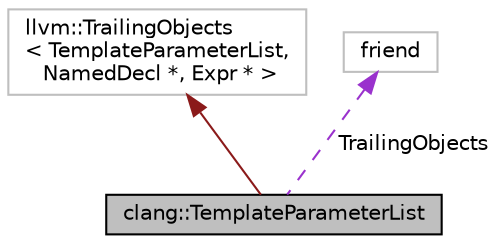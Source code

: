 digraph "clang::TemplateParameterList"
{
 // LATEX_PDF_SIZE
  bgcolor="transparent";
  edge [fontname="Helvetica",fontsize="10",labelfontname="Helvetica",labelfontsize="10"];
  node [fontname="Helvetica",fontsize="10",shape=record];
  Node1 [label="clang::TemplateParameterList",height=0.2,width=0.4,color="black", fillcolor="grey75", style="filled", fontcolor="black",tooltip="Stores a list of template parameters for a TemplateDecl and its derived classes."];
  Node2 -> Node1 [dir="back",color="firebrick4",fontsize="10",style="solid",fontname="Helvetica"];
  Node2 [label="llvm::TrailingObjects\l\< TemplateParameterList,\l NamedDecl *, Expr * \>",height=0.2,width=0.4,color="grey75",tooltip=" "];
  Node3 -> Node1 [dir="back",color="darkorchid3",fontsize="10",style="dashed",label=" TrailingObjects" ,fontname="Helvetica"];
  Node3 [label="friend",height=0.2,width=0.4,color="grey75",tooltip=" "];
}
